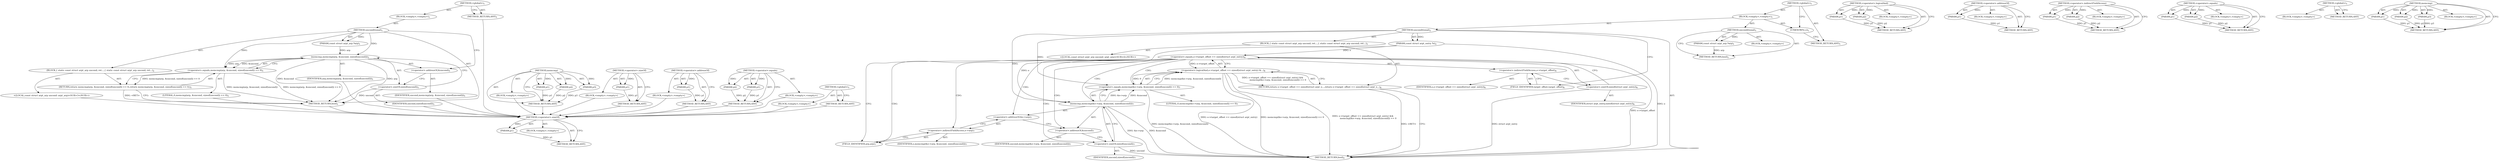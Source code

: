 digraph "memcmp" {
vulnerable_6 [label=<(METHOD,&lt;global&gt;)<SUB>1</SUB>>];
vulnerable_7 [label=<(BLOCK,&lt;empty&gt;,&lt;empty&gt;)<SUB>1</SUB>>];
vulnerable_8 [label=<(METHOD,unconditional)<SUB>1</SUB>>];
vulnerable_9 [label=<(PARAM,const struct arpt_arp *arp)<SUB>1</SUB>>];
vulnerable_10 [label=<(BLOCK,{
 	static const struct arpt_arp uncond;
 
	ret...,{
 	static const struct arpt_arp uncond;
 
	ret...)<SUB>2</SUB>>];
vulnerable_11 [label="<(LOCAL,const struct arpt_arp uncond: arpt_arp)<SUB>3</SUB>>"];
vulnerable_12 [label=<(RETURN,return memcmp(arp, &amp;uncond, sizeof(uncond)) == 0;,return memcmp(arp, &amp;uncond, sizeof(uncond)) == 0;)<SUB>5</SUB>>];
vulnerable_13 [label=<(&lt;operator&gt;.equals,memcmp(arp, &amp;uncond, sizeof(uncond)) == 0)<SUB>5</SUB>>];
vulnerable_14 [label=<(memcmp,memcmp(arp, &amp;uncond, sizeof(uncond)))<SUB>5</SUB>>];
vulnerable_15 [label=<(IDENTIFIER,arp,memcmp(arp, &amp;uncond, sizeof(uncond)))<SUB>5</SUB>>];
vulnerable_16 [label=<(&lt;operator&gt;.addressOf,&amp;uncond)<SUB>5</SUB>>];
vulnerable_17 [label=<(IDENTIFIER,uncond,memcmp(arp, &amp;uncond, sizeof(uncond)))<SUB>5</SUB>>];
vulnerable_18 [label=<(&lt;operator&gt;.sizeOf,sizeof(uncond))<SUB>5</SUB>>];
vulnerable_19 [label=<(IDENTIFIER,uncond,sizeof(uncond))<SUB>5</SUB>>];
vulnerable_20 [label=<(LITERAL,0,memcmp(arp, &amp;uncond, sizeof(uncond)) == 0)<SUB>5</SUB>>];
vulnerable_21 [label=<(METHOD_RETURN,bool)<SUB>1</SUB>>];
vulnerable_23 [label=<(METHOD_RETURN,ANY)<SUB>1</SUB>>];
vulnerable_49 [label=<(METHOD,memcmp)>];
vulnerable_50 [label=<(PARAM,p1)>];
vulnerable_51 [label=<(PARAM,p2)>];
vulnerable_52 [label=<(PARAM,p3)>];
vulnerable_53 [label=<(BLOCK,&lt;empty&gt;,&lt;empty&gt;)>];
vulnerable_54 [label=<(METHOD_RETURN,ANY)>];
vulnerable_59 [label=<(METHOD,&lt;operator&gt;.sizeOf)>];
vulnerable_60 [label=<(PARAM,p1)>];
vulnerable_61 [label=<(BLOCK,&lt;empty&gt;,&lt;empty&gt;)>];
vulnerable_62 [label=<(METHOD_RETURN,ANY)>];
vulnerable_55 [label=<(METHOD,&lt;operator&gt;.addressOf)>];
vulnerable_56 [label=<(PARAM,p1)>];
vulnerable_57 [label=<(BLOCK,&lt;empty&gt;,&lt;empty&gt;)>];
vulnerable_58 [label=<(METHOD_RETURN,ANY)>];
vulnerable_44 [label=<(METHOD,&lt;operator&gt;.equals)>];
vulnerable_45 [label=<(PARAM,p1)>];
vulnerable_46 [label=<(PARAM,p2)>];
vulnerable_47 [label=<(BLOCK,&lt;empty&gt;,&lt;empty&gt;)>];
vulnerable_48 [label=<(METHOD_RETURN,ANY)>];
vulnerable_38 [label=<(METHOD,&lt;global&gt;)<SUB>1</SUB>>];
vulnerable_39 [label=<(BLOCK,&lt;empty&gt;,&lt;empty&gt;)>];
vulnerable_40 [label=<(METHOD_RETURN,ANY)>];
fixed_79 [label=<(METHOD,&lt;operator&gt;.sizeOf)>];
fixed_80 [label=<(PARAM,p1)>];
fixed_81 [label=<(BLOCK,&lt;empty&gt;,&lt;empty&gt;)>];
fixed_82 [label=<(METHOD_RETURN,ANY)>];
fixed_6 [label=<(METHOD,&lt;global&gt;)<SUB>1</SUB>>];
fixed_7 [label=<(BLOCK,&lt;empty&gt;,&lt;empty&gt;)<SUB>1</SUB>>];
fixed_8 [label=<(METHOD,unconditional)<SUB>1</SUB>>];
fixed_9 [label=<(PARAM,const struct arpt_arp *arp)<SUB>1</SUB>>];
fixed_10 [label=<(BLOCK,&lt;empty&gt;,&lt;empty&gt;)>];
fixed_11 [label=<(METHOD_RETURN,bool)<SUB>1</SUB>>];
fixed_13 [label=<(UNKNOWN,),))<SUB>1</SUB>>];
fixed_14 [label=<(METHOD,unconditional)<SUB>2</SUB>>];
fixed_15 [label=<(PARAM,const struct arpt_entry *e)<SUB>2</SUB>>];
fixed_16 [label=<(BLOCK,{
 	static const struct arpt_arp uncond;
 
	ret...,{
 	static const struct arpt_arp uncond;
 
	ret...)<SUB>3</SUB>>];
fixed_17 [label="<(LOCAL,const struct arpt_arp uncond: arpt_arp)<SUB>4</SUB>>"];
fixed_18 [label=<(RETURN,return e-&gt;target_offset == sizeof(struct arpt_e...,return e-&gt;target_offset == sizeof(struct arpt_e...)<SUB>6</SUB>>];
fixed_19 [label=<(&lt;operator&gt;.logicalAnd,e-&gt;target_offset == sizeof(struct arpt_entry) &amp;...)<SUB>6</SUB>>];
fixed_20 [label=<(&lt;operator&gt;.equals,e-&gt;target_offset == sizeof(struct arpt_entry))<SUB>6</SUB>>];
fixed_21 [label=<(&lt;operator&gt;.indirectFieldAccess,e-&gt;target_offset)<SUB>6</SUB>>];
fixed_22 [label=<(IDENTIFIER,e,e-&gt;target_offset == sizeof(struct arpt_entry))<SUB>6</SUB>>];
fixed_23 [label=<(FIELD_IDENTIFIER,target_offset,target_offset)<SUB>6</SUB>>];
fixed_24 [label=<(&lt;operator&gt;.sizeOf,sizeof(struct arpt_entry))<SUB>6</SUB>>];
fixed_25 [label=<(IDENTIFIER,struct arpt_entry,sizeof(struct arpt_entry))<SUB>6</SUB>>];
fixed_26 [label=<(&lt;operator&gt;.equals,memcmp(&amp;e-&gt;arp, &amp;uncond, sizeof(uncond)) == 0)<SUB>7</SUB>>];
fixed_27 [label=<(memcmp,memcmp(&amp;e-&gt;arp, &amp;uncond, sizeof(uncond)))<SUB>7</SUB>>];
fixed_28 [label=<(&lt;operator&gt;.addressOf,&amp;e-&gt;arp)<SUB>7</SUB>>];
fixed_29 [label=<(&lt;operator&gt;.indirectFieldAccess,e-&gt;arp)<SUB>7</SUB>>];
fixed_30 [label=<(IDENTIFIER,e,memcmp(&amp;e-&gt;arp, &amp;uncond, sizeof(uncond)))<SUB>7</SUB>>];
fixed_31 [label=<(FIELD_IDENTIFIER,arp,arp)<SUB>7</SUB>>];
fixed_32 [label=<(&lt;operator&gt;.addressOf,&amp;uncond)<SUB>7</SUB>>];
fixed_33 [label=<(IDENTIFIER,uncond,memcmp(&amp;e-&gt;arp, &amp;uncond, sizeof(uncond)))<SUB>7</SUB>>];
fixed_34 [label=<(&lt;operator&gt;.sizeOf,sizeof(uncond))<SUB>7</SUB>>];
fixed_35 [label=<(IDENTIFIER,uncond,sizeof(uncond))<SUB>7</SUB>>];
fixed_36 [label=<(LITERAL,0,memcmp(&amp;e-&gt;arp, &amp;uncond, sizeof(uncond)) == 0)<SUB>7</SUB>>];
fixed_37 [label=<(METHOD_RETURN,bool)<SUB>2</SUB>>];
fixed_39 [label=<(METHOD_RETURN,ANY)<SUB>1</SUB>>];
fixed_64 [label=<(METHOD,&lt;operator&gt;.logicalAnd)>];
fixed_65 [label=<(PARAM,p1)>];
fixed_66 [label=<(PARAM,p2)>];
fixed_67 [label=<(BLOCK,&lt;empty&gt;,&lt;empty&gt;)>];
fixed_68 [label=<(METHOD_RETURN,ANY)>];
fixed_89 [label=<(METHOD,&lt;operator&gt;.addressOf)>];
fixed_90 [label=<(PARAM,p1)>];
fixed_91 [label=<(BLOCK,&lt;empty&gt;,&lt;empty&gt;)>];
fixed_92 [label=<(METHOD_RETURN,ANY)>];
fixed_74 [label=<(METHOD,&lt;operator&gt;.indirectFieldAccess)>];
fixed_75 [label=<(PARAM,p1)>];
fixed_76 [label=<(PARAM,p2)>];
fixed_77 [label=<(BLOCK,&lt;empty&gt;,&lt;empty&gt;)>];
fixed_78 [label=<(METHOD_RETURN,ANY)>];
fixed_69 [label=<(METHOD,&lt;operator&gt;.equals)>];
fixed_70 [label=<(PARAM,p1)>];
fixed_71 [label=<(PARAM,p2)>];
fixed_72 [label=<(BLOCK,&lt;empty&gt;,&lt;empty&gt;)>];
fixed_73 [label=<(METHOD_RETURN,ANY)>];
fixed_58 [label=<(METHOD,&lt;global&gt;)<SUB>1</SUB>>];
fixed_59 [label=<(BLOCK,&lt;empty&gt;,&lt;empty&gt;)>];
fixed_60 [label=<(METHOD_RETURN,ANY)>];
fixed_83 [label=<(METHOD,memcmp)>];
fixed_84 [label=<(PARAM,p1)>];
fixed_85 [label=<(PARAM,p2)>];
fixed_86 [label=<(PARAM,p3)>];
fixed_87 [label=<(BLOCK,&lt;empty&gt;,&lt;empty&gt;)>];
fixed_88 [label=<(METHOD_RETURN,ANY)>];
vulnerable_6 -> vulnerable_7  [key=0, label="AST: "];
vulnerable_6 -> vulnerable_23  [key=0, label="AST: "];
vulnerable_6 -> vulnerable_23  [key=1, label="CFG: "];
vulnerable_7 -> vulnerable_8  [key=0, label="AST: "];
vulnerable_8 -> vulnerable_9  [key=0, label="AST: "];
vulnerable_8 -> vulnerable_9  [key=1, label="DDG: "];
vulnerable_8 -> vulnerable_10  [key=0, label="AST: "];
vulnerable_8 -> vulnerable_21  [key=0, label="AST: "];
vulnerable_8 -> vulnerable_16  [key=0, label="CFG: "];
vulnerable_8 -> vulnerable_13  [key=0, label="DDG: "];
vulnerable_8 -> vulnerable_14  [key=0, label="DDG: "];
vulnerable_9 -> vulnerable_14  [key=0, label="DDG: arp"];
vulnerable_10 -> vulnerable_11  [key=0, label="AST: "];
vulnerable_10 -> vulnerable_12  [key=0, label="AST: "];
vulnerable_11 -> fixed_79  [key=0];
vulnerable_12 -> vulnerable_13  [key=0, label="AST: "];
vulnerable_12 -> vulnerable_21  [key=0, label="CFG: "];
vulnerable_12 -> vulnerable_21  [key=1, label="DDG: &lt;RET&gt;"];
vulnerable_13 -> vulnerable_14  [key=0, label="AST: "];
vulnerable_13 -> vulnerable_20  [key=0, label="AST: "];
vulnerable_13 -> vulnerable_12  [key=0, label="CFG: "];
vulnerable_13 -> vulnerable_12  [key=1, label="DDG: memcmp(arp, &amp;uncond, sizeof(uncond)) == 0"];
vulnerable_13 -> vulnerable_21  [key=0, label="DDG: memcmp(arp, &amp;uncond, sizeof(uncond))"];
vulnerable_13 -> vulnerable_21  [key=1, label="DDG: memcmp(arp, &amp;uncond, sizeof(uncond)) == 0"];
vulnerable_14 -> vulnerable_15  [key=0, label="AST: "];
vulnerable_14 -> vulnerable_16  [key=0, label="AST: "];
vulnerable_14 -> vulnerable_18  [key=0, label="AST: "];
vulnerable_14 -> vulnerable_13  [key=0, label="CFG: "];
vulnerable_14 -> vulnerable_13  [key=1, label="DDG: arp"];
vulnerable_14 -> vulnerable_13  [key=2, label="DDG: &amp;uncond"];
vulnerable_14 -> vulnerable_21  [key=0, label="DDG: arp"];
vulnerable_14 -> vulnerable_21  [key=1, label="DDG: &amp;uncond"];
vulnerable_15 -> fixed_79  [key=0];
vulnerable_16 -> vulnerable_17  [key=0, label="AST: "];
vulnerable_16 -> vulnerable_18  [key=0, label="CFG: "];
vulnerable_17 -> fixed_79  [key=0];
vulnerable_18 -> vulnerable_19  [key=0, label="AST: "];
vulnerable_18 -> vulnerable_14  [key=0, label="CFG: "];
vulnerable_18 -> vulnerable_21  [key=0, label="DDG: uncond"];
vulnerable_19 -> fixed_79  [key=0];
vulnerable_20 -> fixed_79  [key=0];
vulnerable_21 -> fixed_79  [key=0];
vulnerable_23 -> fixed_79  [key=0];
vulnerable_49 -> vulnerable_50  [key=0, label="AST: "];
vulnerable_49 -> vulnerable_50  [key=1, label="DDG: "];
vulnerable_49 -> vulnerable_53  [key=0, label="AST: "];
vulnerable_49 -> vulnerable_51  [key=0, label="AST: "];
vulnerable_49 -> vulnerable_51  [key=1, label="DDG: "];
vulnerable_49 -> vulnerable_54  [key=0, label="AST: "];
vulnerable_49 -> vulnerable_54  [key=1, label="CFG: "];
vulnerable_49 -> vulnerable_52  [key=0, label="AST: "];
vulnerable_49 -> vulnerable_52  [key=1, label="DDG: "];
vulnerable_50 -> vulnerable_54  [key=0, label="DDG: p1"];
vulnerable_51 -> vulnerable_54  [key=0, label="DDG: p2"];
vulnerable_52 -> vulnerable_54  [key=0, label="DDG: p3"];
vulnerable_53 -> fixed_79  [key=0];
vulnerable_54 -> fixed_79  [key=0];
vulnerable_59 -> vulnerable_60  [key=0, label="AST: "];
vulnerable_59 -> vulnerable_60  [key=1, label="DDG: "];
vulnerable_59 -> vulnerable_61  [key=0, label="AST: "];
vulnerable_59 -> vulnerable_62  [key=0, label="AST: "];
vulnerable_59 -> vulnerable_62  [key=1, label="CFG: "];
vulnerable_60 -> vulnerable_62  [key=0, label="DDG: p1"];
vulnerable_61 -> fixed_79  [key=0];
vulnerable_62 -> fixed_79  [key=0];
vulnerable_55 -> vulnerable_56  [key=0, label="AST: "];
vulnerable_55 -> vulnerable_56  [key=1, label="DDG: "];
vulnerable_55 -> vulnerable_57  [key=0, label="AST: "];
vulnerable_55 -> vulnerable_58  [key=0, label="AST: "];
vulnerable_55 -> vulnerable_58  [key=1, label="CFG: "];
vulnerable_56 -> vulnerable_58  [key=0, label="DDG: p1"];
vulnerable_57 -> fixed_79  [key=0];
vulnerable_58 -> fixed_79  [key=0];
vulnerable_44 -> vulnerable_45  [key=0, label="AST: "];
vulnerable_44 -> vulnerable_45  [key=1, label="DDG: "];
vulnerable_44 -> vulnerable_47  [key=0, label="AST: "];
vulnerable_44 -> vulnerable_46  [key=0, label="AST: "];
vulnerable_44 -> vulnerable_46  [key=1, label="DDG: "];
vulnerable_44 -> vulnerable_48  [key=0, label="AST: "];
vulnerable_44 -> vulnerable_48  [key=1, label="CFG: "];
vulnerable_45 -> vulnerable_48  [key=0, label="DDG: p1"];
vulnerable_46 -> vulnerable_48  [key=0, label="DDG: p2"];
vulnerable_47 -> fixed_79  [key=0];
vulnerable_48 -> fixed_79  [key=0];
vulnerable_38 -> vulnerable_39  [key=0, label="AST: "];
vulnerable_38 -> vulnerable_40  [key=0, label="AST: "];
vulnerable_38 -> vulnerable_40  [key=1, label="CFG: "];
vulnerable_39 -> fixed_79  [key=0];
vulnerable_40 -> fixed_79  [key=0];
fixed_79 -> fixed_80  [key=0, label="AST: "];
fixed_79 -> fixed_80  [key=1, label="DDG: "];
fixed_79 -> fixed_81  [key=0, label="AST: "];
fixed_79 -> fixed_82  [key=0, label="AST: "];
fixed_79 -> fixed_82  [key=1, label="CFG: "];
fixed_80 -> fixed_82  [key=0, label="DDG: p1"];
fixed_6 -> fixed_7  [key=0, label="AST: "];
fixed_6 -> fixed_39  [key=0, label="AST: "];
fixed_6 -> fixed_13  [key=0, label="CFG: "];
fixed_7 -> fixed_8  [key=0, label="AST: "];
fixed_7 -> fixed_13  [key=0, label="AST: "];
fixed_7 -> fixed_14  [key=0, label="AST: "];
fixed_8 -> fixed_9  [key=0, label="AST: "];
fixed_8 -> fixed_9  [key=1, label="DDG: "];
fixed_8 -> fixed_10  [key=0, label="AST: "];
fixed_8 -> fixed_11  [key=0, label="AST: "];
fixed_8 -> fixed_11  [key=1, label="CFG: "];
fixed_9 -> fixed_11  [key=0, label="DDG: arp"];
fixed_13 -> fixed_39  [key=0, label="CFG: "];
fixed_14 -> fixed_15  [key=0, label="AST: "];
fixed_14 -> fixed_15  [key=1, label="DDG: "];
fixed_14 -> fixed_16  [key=0, label="AST: "];
fixed_14 -> fixed_37  [key=0, label="AST: "];
fixed_14 -> fixed_23  [key=0, label="CFG: "];
fixed_14 -> fixed_26  [key=0, label="DDG: "];
fixed_14 -> fixed_27  [key=0, label="DDG: "];
fixed_15 -> fixed_37  [key=0, label="DDG: e"];
fixed_15 -> fixed_20  [key=0, label="DDG: e"];
fixed_15 -> fixed_27  [key=0, label="DDG: e"];
fixed_16 -> fixed_17  [key=0, label="AST: "];
fixed_16 -> fixed_18  [key=0, label="AST: "];
fixed_18 -> fixed_19  [key=0, label="AST: "];
fixed_18 -> fixed_37  [key=0, label="CFG: "];
fixed_18 -> fixed_37  [key=1, label="DDG: &lt;RET&gt;"];
fixed_19 -> fixed_20  [key=0, label="AST: "];
fixed_19 -> fixed_26  [key=0, label="AST: "];
fixed_19 -> fixed_18  [key=0, label="CFG: "];
fixed_19 -> fixed_18  [key=1, label="DDG: e-&gt;target_offset == sizeof(struct arpt_entry) &amp;&amp;
	       memcmp(&amp;e-&gt;arp, &amp;uncond, sizeof(uncond)) == 0"];
fixed_19 -> fixed_37  [key=0, label="DDG: e-&gt;target_offset == sizeof(struct arpt_entry)"];
fixed_19 -> fixed_37  [key=1, label="DDG: memcmp(&amp;e-&gt;arp, &amp;uncond, sizeof(uncond)) == 0"];
fixed_19 -> fixed_37  [key=2, label="DDG: e-&gt;target_offset == sizeof(struct arpt_entry) &amp;&amp;
	       memcmp(&amp;e-&gt;arp, &amp;uncond, sizeof(uncond)) == 0"];
fixed_20 -> fixed_21  [key=0, label="AST: "];
fixed_20 -> fixed_24  [key=0, label="AST: "];
fixed_20 -> fixed_19  [key=0, label="CFG: "];
fixed_20 -> fixed_19  [key=1, label="DDG: e-&gt;target_offset"];
fixed_20 -> fixed_31  [key=0, label="CFG: "];
fixed_20 -> fixed_31  [key=1, label="CDG: "];
fixed_20 -> fixed_37  [key=0, label="DDG: e-&gt;target_offset"];
fixed_20 -> fixed_29  [key=0, label="CDG: "];
fixed_20 -> fixed_34  [key=0, label="CDG: "];
fixed_20 -> fixed_32  [key=0, label="CDG: "];
fixed_20 -> fixed_26  [key=0, label="CDG: "];
fixed_20 -> fixed_28  [key=0, label="CDG: "];
fixed_20 -> fixed_27  [key=0, label="CDG: "];
fixed_21 -> fixed_22  [key=0, label="AST: "];
fixed_21 -> fixed_23  [key=0, label="AST: "];
fixed_21 -> fixed_24  [key=0, label="CFG: "];
fixed_23 -> fixed_21  [key=0, label="CFG: "];
fixed_24 -> fixed_25  [key=0, label="AST: "];
fixed_24 -> fixed_20  [key=0, label="CFG: "];
fixed_24 -> fixed_37  [key=0, label="DDG: struct arpt_entry"];
fixed_26 -> fixed_27  [key=0, label="AST: "];
fixed_26 -> fixed_36  [key=0, label="AST: "];
fixed_26 -> fixed_19  [key=0, label="CFG: "];
fixed_26 -> fixed_19  [key=1, label="DDG: memcmp(&amp;e-&gt;arp, &amp;uncond, sizeof(uncond))"];
fixed_26 -> fixed_19  [key=2, label="DDG: 0"];
fixed_26 -> fixed_37  [key=0, label="DDG: memcmp(&amp;e-&gt;arp, &amp;uncond, sizeof(uncond))"];
fixed_27 -> fixed_28  [key=0, label="AST: "];
fixed_27 -> fixed_32  [key=0, label="AST: "];
fixed_27 -> fixed_34  [key=0, label="AST: "];
fixed_27 -> fixed_26  [key=0, label="CFG: "];
fixed_27 -> fixed_26  [key=1, label="DDG: &amp;e-&gt;arp"];
fixed_27 -> fixed_26  [key=2, label="DDG: &amp;uncond"];
fixed_27 -> fixed_37  [key=0, label="DDG: &amp;e-&gt;arp"];
fixed_27 -> fixed_37  [key=1, label="DDG: &amp;uncond"];
fixed_28 -> fixed_29  [key=0, label="AST: "];
fixed_28 -> fixed_32  [key=0, label="CFG: "];
fixed_29 -> fixed_30  [key=0, label="AST: "];
fixed_29 -> fixed_31  [key=0, label="AST: "];
fixed_29 -> fixed_28  [key=0, label="CFG: "];
fixed_31 -> fixed_29  [key=0, label="CFG: "];
fixed_32 -> fixed_33  [key=0, label="AST: "];
fixed_32 -> fixed_34  [key=0, label="CFG: "];
fixed_34 -> fixed_35  [key=0, label="AST: "];
fixed_34 -> fixed_27  [key=0, label="CFG: "];
fixed_34 -> fixed_37  [key=0, label="DDG: uncond"];
fixed_64 -> fixed_65  [key=0, label="AST: "];
fixed_64 -> fixed_65  [key=1, label="DDG: "];
fixed_64 -> fixed_67  [key=0, label="AST: "];
fixed_64 -> fixed_66  [key=0, label="AST: "];
fixed_64 -> fixed_66  [key=1, label="DDG: "];
fixed_64 -> fixed_68  [key=0, label="AST: "];
fixed_64 -> fixed_68  [key=1, label="CFG: "];
fixed_65 -> fixed_68  [key=0, label="DDG: p1"];
fixed_66 -> fixed_68  [key=0, label="DDG: p2"];
fixed_89 -> fixed_90  [key=0, label="AST: "];
fixed_89 -> fixed_90  [key=1, label="DDG: "];
fixed_89 -> fixed_91  [key=0, label="AST: "];
fixed_89 -> fixed_92  [key=0, label="AST: "];
fixed_89 -> fixed_92  [key=1, label="CFG: "];
fixed_90 -> fixed_92  [key=0, label="DDG: p1"];
fixed_74 -> fixed_75  [key=0, label="AST: "];
fixed_74 -> fixed_75  [key=1, label="DDG: "];
fixed_74 -> fixed_77  [key=0, label="AST: "];
fixed_74 -> fixed_76  [key=0, label="AST: "];
fixed_74 -> fixed_76  [key=1, label="DDG: "];
fixed_74 -> fixed_78  [key=0, label="AST: "];
fixed_74 -> fixed_78  [key=1, label="CFG: "];
fixed_75 -> fixed_78  [key=0, label="DDG: p1"];
fixed_76 -> fixed_78  [key=0, label="DDG: p2"];
fixed_69 -> fixed_70  [key=0, label="AST: "];
fixed_69 -> fixed_70  [key=1, label="DDG: "];
fixed_69 -> fixed_72  [key=0, label="AST: "];
fixed_69 -> fixed_71  [key=0, label="AST: "];
fixed_69 -> fixed_71  [key=1, label="DDG: "];
fixed_69 -> fixed_73  [key=0, label="AST: "];
fixed_69 -> fixed_73  [key=1, label="CFG: "];
fixed_70 -> fixed_73  [key=0, label="DDG: p1"];
fixed_71 -> fixed_73  [key=0, label="DDG: p2"];
fixed_58 -> fixed_59  [key=0, label="AST: "];
fixed_58 -> fixed_60  [key=0, label="AST: "];
fixed_58 -> fixed_60  [key=1, label="CFG: "];
fixed_83 -> fixed_84  [key=0, label="AST: "];
fixed_83 -> fixed_84  [key=1, label="DDG: "];
fixed_83 -> fixed_87  [key=0, label="AST: "];
fixed_83 -> fixed_85  [key=0, label="AST: "];
fixed_83 -> fixed_85  [key=1, label="DDG: "];
fixed_83 -> fixed_88  [key=0, label="AST: "];
fixed_83 -> fixed_88  [key=1, label="CFG: "];
fixed_83 -> fixed_86  [key=0, label="AST: "];
fixed_83 -> fixed_86  [key=1, label="DDG: "];
fixed_84 -> fixed_88  [key=0, label="DDG: p1"];
fixed_85 -> fixed_88  [key=0, label="DDG: p2"];
fixed_86 -> fixed_88  [key=0, label="DDG: p3"];
}
